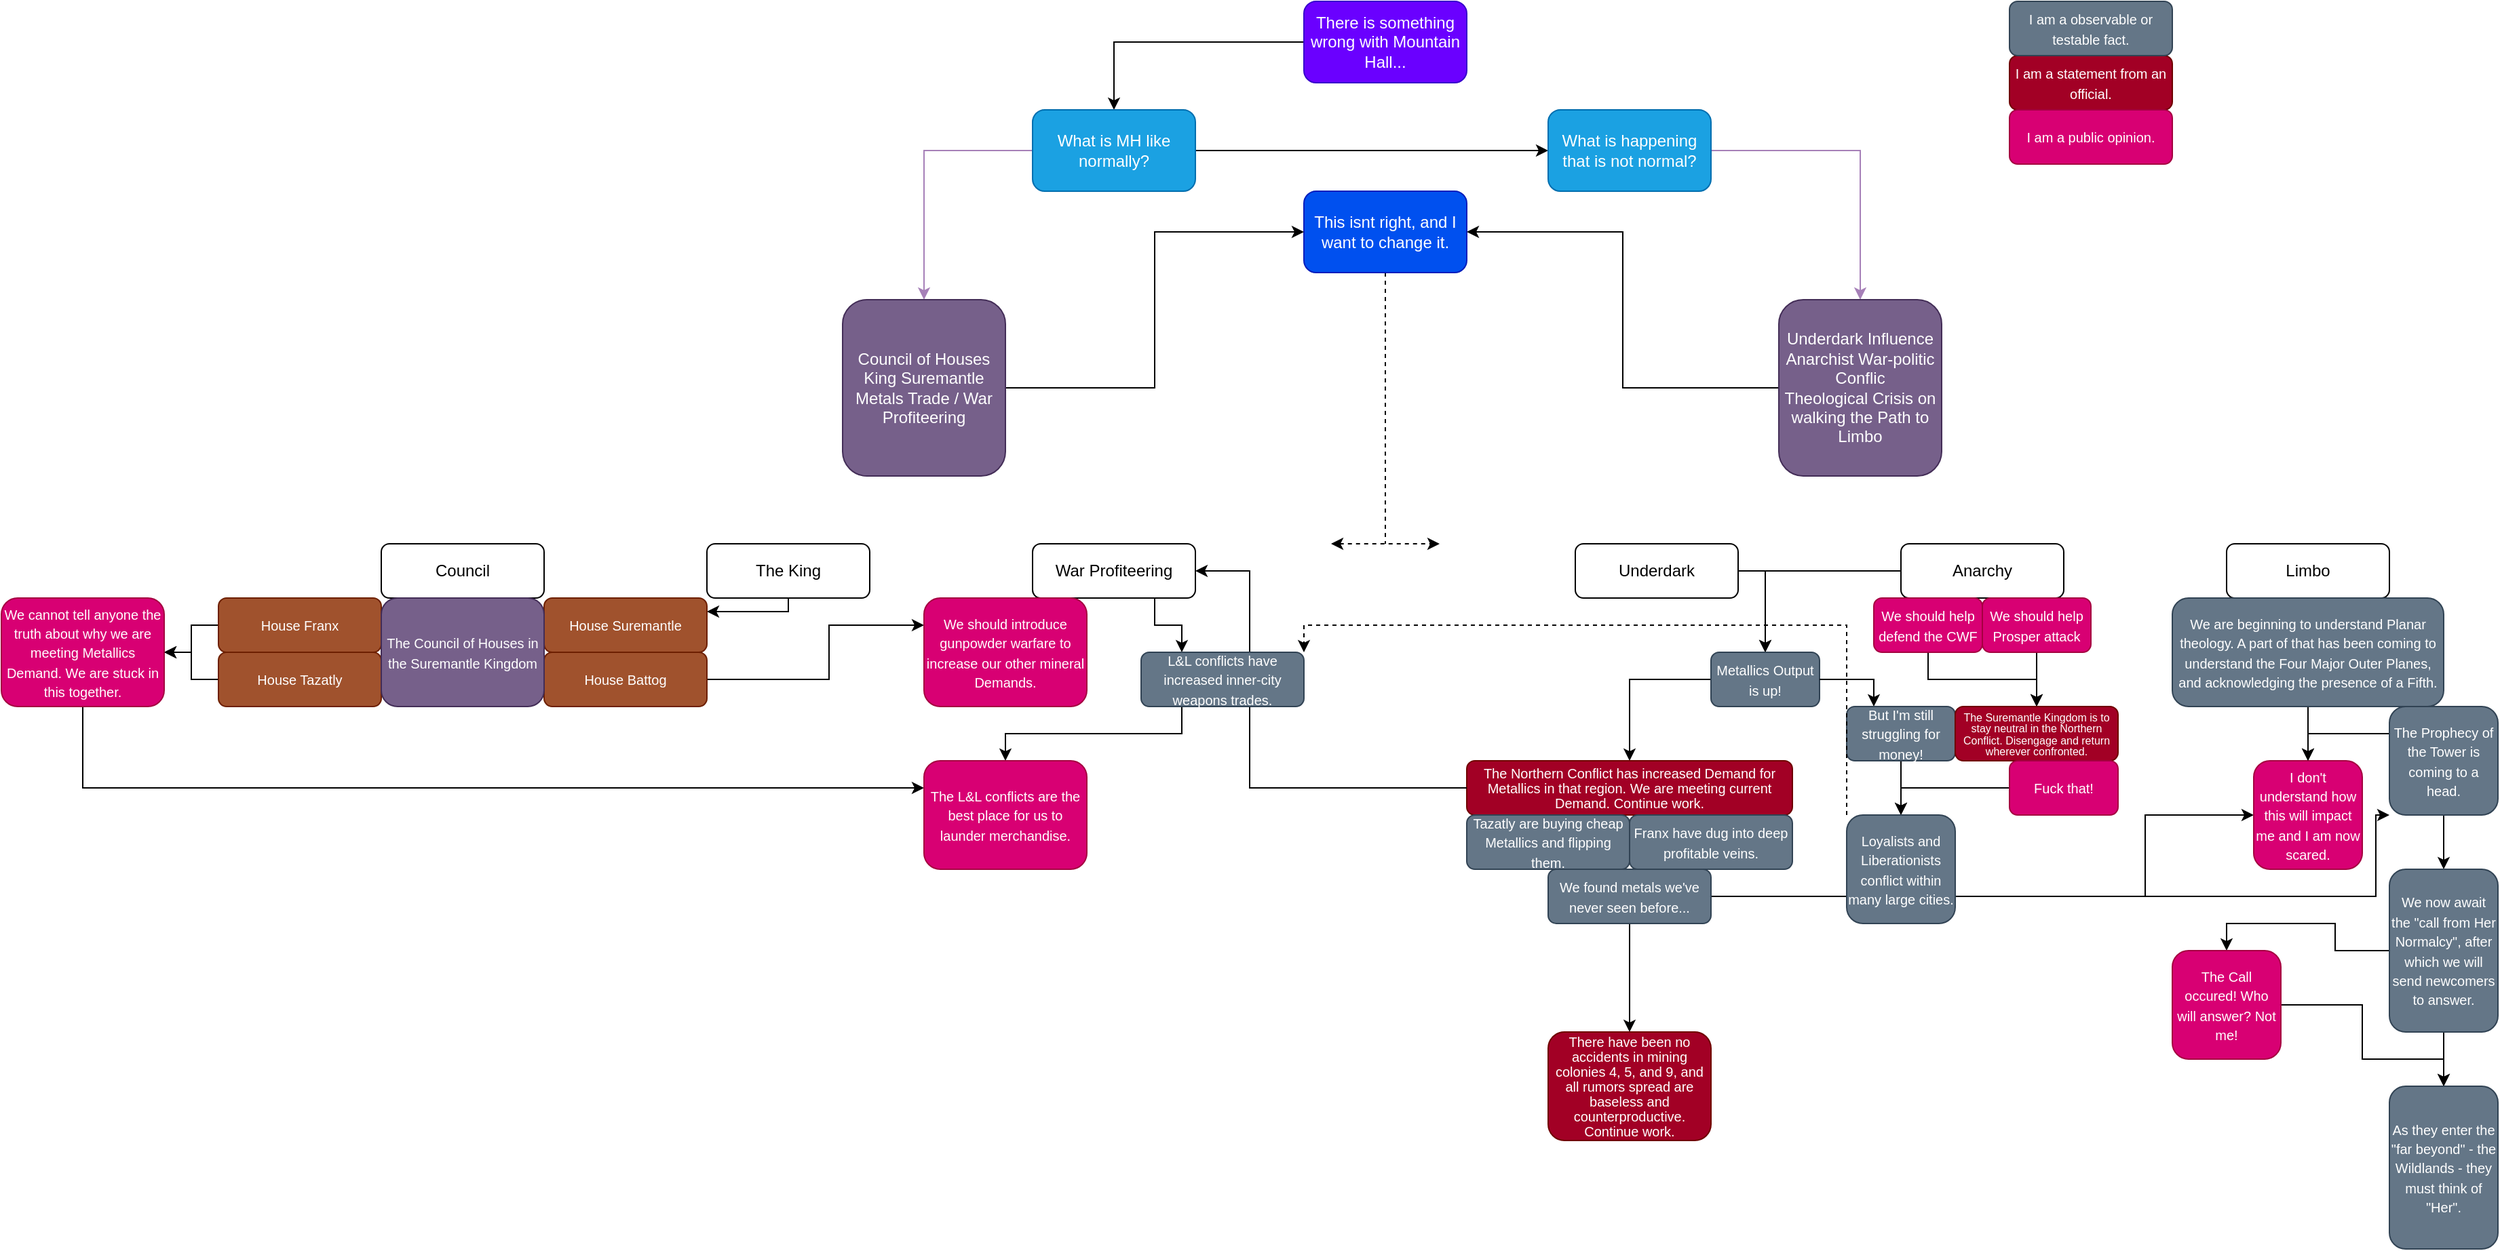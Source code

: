 <mxfile version="24.2.5" type="device">
  <diagram name="Page-1" id="ezWERZM7cqdSswIlB_YG">
    <mxGraphModel dx="2924" dy="1204" grid="1" gridSize="10" guides="1" tooltips="1" connect="1" arrows="1" fold="1" page="1" pageScale="1" pageWidth="850" pageHeight="1100" math="0" shadow="0">
      <root>
        <mxCell id="0" />
        <mxCell id="1" parent="0" />
        <mxCell id="E7TBdnryxwROGaCkr57B-79" style="edgeStyle=orthogonalEdgeStyle;rounded=0;orthogonalLoop=1;jettySize=auto;html=1;exitX=1;exitY=0.5;exitDx=0;exitDy=0;entryX=0;entryY=1;entryDx=0;entryDy=0;" edge="1" parent="1" source="E7TBdnryxwROGaCkr57B-67" target="E7TBdnryxwROGaCkr57B-73">
          <mxGeometry relative="1" as="geometry">
            <Array as="points">
              <mxPoint x="1150" y="700" />
              <mxPoint x="1150" y="640" />
            </Array>
          </mxGeometry>
        </mxCell>
        <mxCell id="E7TBdnryxwROGaCkr57B-72" style="edgeStyle=orthogonalEdgeStyle;rounded=0;orthogonalLoop=1;jettySize=auto;html=1;exitX=1;exitY=0.5;exitDx=0;exitDy=0;entryX=0;entryY=0.5;entryDx=0;entryDy=0;" edge="1" parent="1" source="E7TBdnryxwROGaCkr57B-67" target="E7TBdnryxwROGaCkr57B-70">
          <mxGeometry relative="1" as="geometry">
            <Array as="points">
              <mxPoint x="980" y="700" />
              <mxPoint x="980" y="640" />
            </Array>
          </mxGeometry>
        </mxCell>
        <mxCell id="E7TBdnryxwROGaCkr57B-3" style="edgeStyle=orthogonalEdgeStyle;rounded=0;orthogonalLoop=1;jettySize=auto;html=1;exitX=0;exitY=0.5;exitDx=0;exitDy=0;entryX=0.5;entryY=0;entryDx=0;entryDy=0;" edge="1" parent="1" source="E7TBdnryxwROGaCkr57B-1" target="E7TBdnryxwROGaCkr57B-2">
          <mxGeometry relative="1" as="geometry" />
        </mxCell>
        <mxCell id="E7TBdnryxwROGaCkr57B-1" value="There is something wrong with Mountain Hall..." style="rounded=1;whiteSpace=wrap;html=1;fillColor=#6a00ff;fontColor=#ffffff;strokeColor=#3700CC;" vertex="1" parent="1">
          <mxGeometry x="360" y="40" width="120" height="60" as="geometry" />
        </mxCell>
        <mxCell id="E7TBdnryxwROGaCkr57B-10" value="" style="edgeStyle=orthogonalEdgeStyle;rounded=0;orthogonalLoop=1;jettySize=auto;html=1;strokeColor=#A680B8;" edge="1" parent="1" source="E7TBdnryxwROGaCkr57B-2" target="E7TBdnryxwROGaCkr57B-9">
          <mxGeometry relative="1" as="geometry" />
        </mxCell>
        <mxCell id="E7TBdnryxwROGaCkr57B-21" style="edgeStyle=orthogonalEdgeStyle;rounded=0;orthogonalLoop=1;jettySize=auto;html=1;exitX=1;exitY=0.5;exitDx=0;exitDy=0;entryX=0;entryY=0.5;entryDx=0;entryDy=0;" edge="1" parent="1" source="E7TBdnryxwROGaCkr57B-2" target="E7TBdnryxwROGaCkr57B-4">
          <mxGeometry relative="1" as="geometry" />
        </mxCell>
        <mxCell id="E7TBdnryxwROGaCkr57B-2" value="What is MH like normally?" style="rounded=1;whiteSpace=wrap;html=1;fillColor=#1ba1e2;fontColor=#ffffff;strokeColor=#006EAF;" vertex="1" parent="1">
          <mxGeometry x="160" y="120" width="120" height="60" as="geometry" />
        </mxCell>
        <mxCell id="E7TBdnryxwROGaCkr57B-18" style="edgeStyle=orthogonalEdgeStyle;rounded=0;orthogonalLoop=1;jettySize=auto;html=1;exitX=1;exitY=0.5;exitDx=0;exitDy=0;entryX=0.5;entryY=0;entryDx=0;entryDy=0;strokeColor=#A680B8;" edge="1" parent="1" source="E7TBdnryxwROGaCkr57B-4" target="E7TBdnryxwROGaCkr57B-15">
          <mxGeometry relative="1" as="geometry">
            <mxPoint x="220" y="400" as="targetPoint" />
          </mxGeometry>
        </mxCell>
        <mxCell id="E7TBdnryxwROGaCkr57B-4" value="What is happening that is not normal?" style="rounded=1;whiteSpace=wrap;html=1;fillColor=#1ba1e2;fontColor=#ffffff;strokeColor=#006EAF;" vertex="1" parent="1">
          <mxGeometry x="540" y="120" width="120" height="60" as="geometry" />
        </mxCell>
        <mxCell id="E7TBdnryxwROGaCkr57B-30" style="edgeStyle=orthogonalEdgeStyle;rounded=0;orthogonalLoop=1;jettySize=auto;html=1;exitX=0.5;exitY=1;exitDx=0;exitDy=0;endArrow=none;endFill=0;dashed=1;" edge="1" parent="1" source="E7TBdnryxwROGaCkr57B-6">
          <mxGeometry relative="1" as="geometry">
            <mxPoint x="420" y="440" as="targetPoint" />
          </mxGeometry>
        </mxCell>
        <mxCell id="E7TBdnryxwROGaCkr57B-6" value="This isnt right, and I want to change it." style="rounded=1;whiteSpace=wrap;html=1;fillColor=#0050ef;fontColor=#ffffff;strokeColor=#001DBC;" vertex="1" parent="1">
          <mxGeometry x="360" y="180" width="120" height="60" as="geometry" />
        </mxCell>
        <mxCell id="E7TBdnryxwROGaCkr57B-22" style="edgeStyle=orthogonalEdgeStyle;rounded=0;orthogonalLoop=1;jettySize=auto;html=1;exitX=1;exitY=0.5;exitDx=0;exitDy=0;entryX=0;entryY=0.5;entryDx=0;entryDy=0;" edge="1" parent="1" source="E7TBdnryxwROGaCkr57B-9" target="E7TBdnryxwROGaCkr57B-6">
          <mxGeometry relative="1" as="geometry" />
        </mxCell>
        <mxCell id="E7TBdnryxwROGaCkr57B-9" value="Council of Houses&lt;div&gt;King Suremantle&lt;/div&gt;&lt;div&gt;Metals Trade / War Profiteering&lt;/div&gt;" style="rounded=1;whiteSpace=wrap;html=1;fillColor=#76608a;fontColor=#ffffff;strokeColor=#432D57;" vertex="1" parent="1">
          <mxGeometry x="20" y="260" width="120" height="130" as="geometry" />
        </mxCell>
        <mxCell id="E7TBdnryxwROGaCkr57B-23" style="edgeStyle=orthogonalEdgeStyle;rounded=0;orthogonalLoop=1;jettySize=auto;html=1;exitX=0;exitY=0.5;exitDx=0;exitDy=0;entryX=1;entryY=0.5;entryDx=0;entryDy=0;" edge="1" parent="1" source="E7TBdnryxwROGaCkr57B-15" target="E7TBdnryxwROGaCkr57B-6">
          <mxGeometry relative="1" as="geometry" />
        </mxCell>
        <mxCell id="E7TBdnryxwROGaCkr57B-15" value="Underdark Influence&lt;div&gt;Anarchist War-politic Conflic&lt;br&gt;&lt;div&gt;Theological Crisis on walking the Path to Limbo&lt;/div&gt;&lt;/div&gt;" style="rounded=1;whiteSpace=wrap;html=1;fillColor=#76608a;fontColor=#ffffff;strokeColor=#432D57;" vertex="1" parent="1">
          <mxGeometry x="710" y="260" width="120" height="130" as="geometry" />
        </mxCell>
        <mxCell id="E7TBdnryxwROGaCkr57B-24" value="Council" style="rounded=1;whiteSpace=wrap;html=1;" vertex="1" parent="1">
          <mxGeometry x="-320" y="440" width="120" height="40" as="geometry" />
        </mxCell>
        <mxCell id="E7TBdnryxwROGaCkr57B-98" style="edgeStyle=orthogonalEdgeStyle;rounded=0;orthogonalLoop=1;jettySize=auto;html=1;exitX=0.5;exitY=1;exitDx=0;exitDy=0;entryX=1;entryY=0.25;entryDx=0;entryDy=0;" edge="1" parent="1" source="E7TBdnryxwROGaCkr57B-25" target="E7TBdnryxwROGaCkr57B-41">
          <mxGeometry relative="1" as="geometry">
            <Array as="points">
              <mxPoint x="-20" y="490" />
            </Array>
          </mxGeometry>
        </mxCell>
        <mxCell id="E7TBdnryxwROGaCkr57B-25" value="The King" style="rounded=1;whiteSpace=wrap;html=1;" vertex="1" parent="1">
          <mxGeometry x="-80" y="440" width="120" height="40" as="geometry" />
        </mxCell>
        <mxCell id="E7TBdnryxwROGaCkr57B-96" style="edgeStyle=orthogonalEdgeStyle;rounded=0;orthogonalLoop=1;jettySize=auto;html=1;exitX=0.75;exitY=1;exitDx=0;exitDy=0;entryX=0.25;entryY=0;entryDx=0;entryDy=0;" edge="1" parent="1" source="E7TBdnryxwROGaCkr57B-26" target="E7TBdnryxwROGaCkr57B-94">
          <mxGeometry relative="1" as="geometry" />
        </mxCell>
        <mxCell id="E7TBdnryxwROGaCkr57B-26" value="War Profiteering" style="rounded=1;whiteSpace=wrap;html=1;" vertex="1" parent="1">
          <mxGeometry x="160" y="440" width="120" height="40" as="geometry" />
        </mxCell>
        <mxCell id="E7TBdnryxwROGaCkr57B-36" style="edgeStyle=orthogonalEdgeStyle;rounded=0;orthogonalLoop=1;jettySize=auto;html=1;exitX=1;exitY=0.5;exitDx=0;exitDy=0;entryX=0.5;entryY=0;entryDx=0;entryDy=0;" edge="1" parent="1" source="E7TBdnryxwROGaCkr57B-27" target="E7TBdnryxwROGaCkr57B-33">
          <mxGeometry relative="1" as="geometry" />
        </mxCell>
        <mxCell id="E7TBdnryxwROGaCkr57B-27" value="Underdark" style="rounded=1;whiteSpace=wrap;html=1;" vertex="1" parent="1">
          <mxGeometry x="560" y="440" width="120" height="40" as="geometry" />
        </mxCell>
        <mxCell id="E7TBdnryxwROGaCkr57B-37" style="edgeStyle=orthogonalEdgeStyle;rounded=0;orthogonalLoop=1;jettySize=auto;html=1;exitX=0;exitY=0.5;exitDx=0;exitDy=0;entryX=0.5;entryY=0;entryDx=0;entryDy=0;" edge="1" parent="1" source="E7TBdnryxwROGaCkr57B-28" target="E7TBdnryxwROGaCkr57B-33">
          <mxGeometry relative="1" as="geometry" />
        </mxCell>
        <mxCell id="E7TBdnryxwROGaCkr57B-28" value="Anarchy" style="rounded=1;whiteSpace=wrap;html=1;" vertex="1" parent="1">
          <mxGeometry x="800" y="440" width="120" height="40" as="geometry" />
        </mxCell>
        <mxCell id="E7TBdnryxwROGaCkr57B-29" value="Limbo" style="rounded=1;whiteSpace=wrap;html=1;" vertex="1" parent="1">
          <mxGeometry x="1040" y="440" width="120" height="40" as="geometry" />
        </mxCell>
        <mxCell id="E7TBdnryxwROGaCkr57B-31" value="" style="endArrow=classic;html=1;rounded=0;startArrow=classic;startFill=1;endFill=1;dashed=1;" edge="1" parent="1">
          <mxGeometry width="50" height="50" relative="1" as="geometry">
            <mxPoint x="380" y="440" as="sourcePoint" />
            <mxPoint x="460" y="440" as="targetPoint" />
          </mxGeometry>
        </mxCell>
        <mxCell id="E7TBdnryxwROGaCkr57B-53" style="edgeStyle=orthogonalEdgeStyle;rounded=0;orthogonalLoop=1;jettySize=auto;html=1;exitX=0;exitY=0.5;exitDx=0;exitDy=0;entryX=0.5;entryY=0;entryDx=0;entryDy=0;" edge="1" parent="1" source="E7TBdnryxwROGaCkr57B-33" target="E7TBdnryxwROGaCkr57B-34">
          <mxGeometry relative="1" as="geometry" />
        </mxCell>
        <mxCell id="E7TBdnryxwROGaCkr57B-33" value="&lt;font style=&quot;font-size: 10px;&quot;&gt;Metallics Output is up!&lt;/font&gt;" style="rounded=1;whiteSpace=wrap;html=1;fillColor=#647687;fontColor=#ffffff;strokeColor=#314354;" vertex="1" parent="1">
          <mxGeometry x="660" y="520" width="80" height="40" as="geometry" />
        </mxCell>
        <mxCell id="E7TBdnryxwROGaCkr57B-52" style="edgeStyle=orthogonalEdgeStyle;rounded=0;orthogonalLoop=1;jettySize=auto;html=1;exitX=1;exitY=0.5;exitDx=0;exitDy=0;entryX=0.25;entryY=0;entryDx=0;entryDy=0;" edge="1" parent="1" source="E7TBdnryxwROGaCkr57B-33" target="E7TBdnryxwROGaCkr57B-49">
          <mxGeometry relative="1" as="geometry" />
        </mxCell>
        <mxCell id="E7TBdnryxwROGaCkr57B-34" value="&lt;p style=&quot;line-height: 92%;&quot;&gt;&lt;font style=&quot;font-size: 10px;&quot;&gt;The Northern Conflict has increased Demand for Metallics in that region. We are meeting current Demand. Continue work.&lt;/font&gt;&lt;/p&gt;" style="rounded=1;whiteSpace=wrap;html=1;fillColor=#a20025;fontColor=#ffffff;strokeColor=#6F0000;" vertex="1" parent="1">
          <mxGeometry x="480" y="600" width="240" height="40" as="geometry" />
        </mxCell>
        <mxCell id="E7TBdnryxwROGaCkr57B-38" value="&lt;font style=&quot;font-size: 10px;&quot;&gt;I am a statement from an official.&lt;/font&gt;" style="rounded=1;whiteSpace=wrap;html=1;fillColor=#a20025;fontColor=#ffffff;strokeColor=#6F0000;" vertex="1" parent="1">
          <mxGeometry x="880" y="80" width="120" height="40" as="geometry" />
        </mxCell>
        <mxCell id="E7TBdnryxwROGaCkr57B-39" value="&lt;font style=&quot;font-size: 10px;&quot;&gt;I am a observable or testable fact.&lt;/font&gt;" style="rounded=1;whiteSpace=wrap;html=1;fillColor=#647687;fontColor=#ffffff;strokeColor=#314354;" vertex="1" parent="1">
          <mxGeometry x="880" y="40" width="120" height="40" as="geometry" />
        </mxCell>
        <mxCell id="E7TBdnryxwROGaCkr57B-40" value="&lt;font style=&quot;font-size: 10px;&quot;&gt;Franx have dug into deep profitable veins.&lt;/font&gt;" style="rounded=1;whiteSpace=wrap;html=1;fillColor=#647687;fontColor=#ffffff;strokeColor=#314354;" vertex="1" parent="1">
          <mxGeometry x="600" y="640" width="120" height="40" as="geometry" />
        </mxCell>
        <mxCell id="E7TBdnryxwROGaCkr57B-41" value="&lt;font style=&quot;font-size: 10px;&quot;&gt;House Suremantle&lt;/font&gt;" style="rounded=1;whiteSpace=wrap;html=1;fillColor=#a0522d;fontColor=#ffffff;strokeColor=#6D1F00;" vertex="1" parent="1">
          <mxGeometry x="-200" y="480" width="120" height="40" as="geometry" />
        </mxCell>
        <mxCell id="E7TBdnryxwROGaCkr57B-90" style="edgeStyle=orthogonalEdgeStyle;rounded=0;orthogonalLoop=1;jettySize=auto;html=1;exitX=0;exitY=0.5;exitDx=0;exitDy=0;entryX=1;entryY=0.5;entryDx=0;entryDy=0;" edge="1" parent="1" source="E7TBdnryxwROGaCkr57B-42" target="E7TBdnryxwROGaCkr57B-89">
          <mxGeometry relative="1" as="geometry" />
        </mxCell>
        <mxCell id="E7TBdnryxwROGaCkr57B-42" value="&lt;font style=&quot;font-size: 10px;&quot;&gt;House Tazatly&lt;/font&gt;" style="rounded=1;whiteSpace=wrap;html=1;fillColor=#a0522d;fontColor=#ffffff;strokeColor=#6D1F00;" vertex="1" parent="1">
          <mxGeometry x="-440" y="520" width="120" height="40" as="geometry" />
        </mxCell>
        <mxCell id="E7TBdnryxwROGaCkr57B-91" style="edgeStyle=orthogonalEdgeStyle;rounded=0;orthogonalLoop=1;jettySize=auto;html=1;exitX=0;exitY=0.5;exitDx=0;exitDy=0;entryX=1;entryY=0.5;entryDx=0;entryDy=0;" edge="1" parent="1" source="E7TBdnryxwROGaCkr57B-43" target="E7TBdnryxwROGaCkr57B-89">
          <mxGeometry relative="1" as="geometry">
            <mxPoint x="-460" y="500" as="targetPoint" />
          </mxGeometry>
        </mxCell>
        <mxCell id="E7TBdnryxwROGaCkr57B-43" value="&lt;font style=&quot;font-size: 10px;&quot;&gt;House Franx&lt;/font&gt;" style="rounded=1;whiteSpace=wrap;html=1;fillColor=#a0522d;fontColor=#ffffff;strokeColor=#6D1F00;" vertex="1" parent="1">
          <mxGeometry x="-440" y="480" width="120" height="40" as="geometry" />
        </mxCell>
        <mxCell id="E7TBdnryxwROGaCkr57B-95" style="edgeStyle=orthogonalEdgeStyle;rounded=0;orthogonalLoop=1;jettySize=auto;html=1;exitX=1;exitY=0.5;exitDx=0;exitDy=0;entryX=0;entryY=0.25;entryDx=0;entryDy=0;" edge="1" parent="1" source="E7TBdnryxwROGaCkr57B-44" target="E7TBdnryxwROGaCkr57B-92">
          <mxGeometry relative="1" as="geometry">
            <Array as="points">
              <mxPoint x="10" y="540" />
              <mxPoint x="10" y="500" />
            </Array>
          </mxGeometry>
        </mxCell>
        <mxCell id="E7TBdnryxwROGaCkr57B-44" value="&lt;font style=&quot;font-size: 10px;&quot;&gt;House Battog&lt;/font&gt;" style="rounded=1;whiteSpace=wrap;html=1;fillColor=#a0522d;fontColor=#ffffff;strokeColor=#6D1F00;" vertex="1" parent="1">
          <mxGeometry x="-200" y="520" width="120" height="40" as="geometry" />
        </mxCell>
        <mxCell id="E7TBdnryxwROGaCkr57B-46" value="&lt;font style=&quot;font-size: 10px;&quot;&gt;Tazatly are buying cheap Metallics and flipping them.&lt;/font&gt;" style="rounded=1;whiteSpace=wrap;html=1;fillColor=#647687;fontColor=#ffffff;strokeColor=#314354;" vertex="1" parent="1">
          <mxGeometry x="480" y="640" width="120" height="40" as="geometry" />
        </mxCell>
        <mxCell id="E7TBdnryxwROGaCkr57B-65" style="edgeStyle=orthogonalEdgeStyle;rounded=0;orthogonalLoop=1;jettySize=auto;html=1;exitX=0.5;exitY=1;exitDx=0;exitDy=0;entryX=0.5;entryY=0;entryDx=0;entryDy=0;" edge="1" parent="1" source="E7TBdnryxwROGaCkr57B-49" target="E7TBdnryxwROGaCkr57B-62">
          <mxGeometry relative="1" as="geometry" />
        </mxCell>
        <mxCell id="E7TBdnryxwROGaCkr57B-49" value="&lt;font style=&quot;font-size: 10px;&quot;&gt;But I&#39;m still struggling for money!&lt;/font&gt;" style="rounded=1;whiteSpace=wrap;html=1;fillColor=#647687;fontColor=#ffffff;strokeColor=#314354;" vertex="1" parent="1">
          <mxGeometry x="760" y="560" width="80" height="40" as="geometry" />
        </mxCell>
        <mxCell id="E7TBdnryxwROGaCkr57B-54" value="&lt;font style=&quot;font-size: 10px;&quot;&gt;The Council of Houses in the Suremantle Kingdom&lt;/font&gt;" style="rounded=1;whiteSpace=wrap;html=1;fillColor=#76608a;fontColor=#ffffff;strokeColor=#432D57;" vertex="1" parent="1">
          <mxGeometry x="-320" y="480" width="120" height="80" as="geometry" />
        </mxCell>
        <mxCell id="E7TBdnryxwROGaCkr57B-59" style="edgeStyle=orthogonalEdgeStyle;rounded=0;orthogonalLoop=1;jettySize=auto;html=1;exitX=0.5;exitY=1;exitDx=0;exitDy=0;entryX=0.5;entryY=0;entryDx=0;entryDy=0;" edge="1" parent="1" source="E7TBdnryxwROGaCkr57B-55" target="E7TBdnryxwROGaCkr57B-58">
          <mxGeometry relative="1" as="geometry" />
        </mxCell>
        <mxCell id="E7TBdnryxwROGaCkr57B-55" value="&lt;font style=&quot;font-size: 10px;&quot;&gt;We should help defend the CWF&lt;/font&gt;" style="rounded=1;whiteSpace=wrap;html=1;fillColor=#d80073;fontColor=#ffffff;strokeColor=#A50040;" vertex="1" parent="1">
          <mxGeometry x="780" y="480" width="80" height="40" as="geometry" />
        </mxCell>
        <mxCell id="E7TBdnryxwROGaCkr57B-60" style="edgeStyle=orthogonalEdgeStyle;rounded=0;orthogonalLoop=1;jettySize=auto;html=1;exitX=0.5;exitY=1;exitDx=0;exitDy=0;entryX=0.5;entryY=0;entryDx=0;entryDy=0;" edge="1" parent="1" source="E7TBdnryxwROGaCkr57B-56" target="E7TBdnryxwROGaCkr57B-58">
          <mxGeometry relative="1" as="geometry">
            <mxPoint x="900" y="560" as="targetPoint" />
          </mxGeometry>
        </mxCell>
        <mxCell id="E7TBdnryxwROGaCkr57B-56" value="&lt;font style=&quot;font-size: 10px;&quot;&gt;We should help Prosper attack&lt;/font&gt;" style="rounded=1;whiteSpace=wrap;html=1;fillColor=#d80073;fontColor=#ffffff;strokeColor=#A50040;" vertex="1" parent="1">
          <mxGeometry x="860" y="480" width="80" height="40" as="geometry" />
        </mxCell>
        <mxCell id="E7TBdnryxwROGaCkr57B-57" value="&lt;font style=&quot;font-size: 10px;&quot;&gt;I am a public opinion.&lt;/font&gt;" style="rounded=1;whiteSpace=wrap;html=1;fillColor=#d80073;fontColor=#ffffff;strokeColor=#A50040;" vertex="1" parent="1">
          <mxGeometry x="880" y="120" width="120" height="40" as="geometry" />
        </mxCell>
        <mxCell id="E7TBdnryxwROGaCkr57B-58" value="&lt;p style=&quot;line-height: 60%;&quot;&gt;&lt;font style=&quot;font-size: 8px;&quot;&gt;The Suremantle Kingdom is to stay neutral in the Northern Conflict. Disengage and return wherever confronted.&lt;/font&gt;&lt;/p&gt;" style="rounded=1;whiteSpace=wrap;html=1;fillColor=#a20025;fontColor=#ffffff;strokeColor=#6F0000;" vertex="1" parent="1">
          <mxGeometry x="840" y="560" width="120" height="40" as="geometry" />
        </mxCell>
        <mxCell id="E7TBdnryxwROGaCkr57B-66" style="edgeStyle=orthogonalEdgeStyle;rounded=0;orthogonalLoop=1;jettySize=auto;html=1;exitX=0;exitY=0.5;exitDx=0;exitDy=0;entryX=0.5;entryY=0;entryDx=0;entryDy=0;" edge="1" parent="1" source="E7TBdnryxwROGaCkr57B-61" target="E7TBdnryxwROGaCkr57B-62">
          <mxGeometry relative="1" as="geometry" />
        </mxCell>
        <mxCell id="E7TBdnryxwROGaCkr57B-61" value="&lt;font style=&quot;font-size: 10px;&quot;&gt;Fuck that!&lt;/font&gt;" style="rounded=1;whiteSpace=wrap;html=1;fillColor=#d80073;fontColor=#ffffff;strokeColor=#A50040;" vertex="1" parent="1">
          <mxGeometry x="880" y="600" width="80" height="40" as="geometry" />
        </mxCell>
        <mxCell id="E7TBdnryxwROGaCkr57B-97" style="edgeStyle=orthogonalEdgeStyle;rounded=0;orthogonalLoop=1;jettySize=auto;html=1;exitX=0;exitY=0;exitDx=0;exitDy=0;entryX=1;entryY=0;entryDx=0;entryDy=0;dashed=1;" edge="1" parent="1" source="E7TBdnryxwROGaCkr57B-62" target="E7TBdnryxwROGaCkr57B-94">
          <mxGeometry relative="1" as="geometry" />
        </mxCell>
        <mxCell id="E7TBdnryxwROGaCkr57B-62" value="&lt;span style=&quot;font-size: 10px;&quot;&gt;Loyalists and Liberationists conflict within many large cities.&lt;/span&gt;" style="rounded=1;whiteSpace=wrap;html=1;fillColor=#647687;fontColor=#ffffff;strokeColor=#314354;" vertex="1" parent="1">
          <mxGeometry x="760" y="640" width="80" height="80" as="geometry" />
        </mxCell>
        <mxCell id="E7TBdnryxwROGaCkr57B-85" style="edgeStyle=orthogonalEdgeStyle;rounded=0;orthogonalLoop=1;jettySize=auto;html=1;exitX=0.5;exitY=1;exitDx=0;exitDy=0;" edge="1" parent="1" source="E7TBdnryxwROGaCkr57B-67">
          <mxGeometry relative="1" as="geometry">
            <mxPoint x="600" y="800" as="targetPoint" />
          </mxGeometry>
        </mxCell>
        <mxCell id="E7TBdnryxwROGaCkr57B-67" value="&lt;span style=&quot;font-size: 10px;&quot;&gt;We found metals we&#39;ve never seen before...&lt;/span&gt;" style="rounded=1;whiteSpace=wrap;html=1;fillColor=#647687;fontColor=#ffffff;strokeColor=#314354;" vertex="1" parent="1">
          <mxGeometry x="540" y="680" width="120" height="40" as="geometry" />
        </mxCell>
        <mxCell id="E7TBdnryxwROGaCkr57B-71" style="edgeStyle=orthogonalEdgeStyle;rounded=0;orthogonalLoop=1;jettySize=auto;html=1;exitX=0.5;exitY=1;exitDx=0;exitDy=0;entryX=0.5;entryY=0;entryDx=0;entryDy=0;" edge="1" parent="1" source="E7TBdnryxwROGaCkr57B-68" target="E7TBdnryxwROGaCkr57B-70">
          <mxGeometry relative="1" as="geometry" />
        </mxCell>
        <mxCell id="E7TBdnryxwROGaCkr57B-68" value="&lt;font style=&quot;font-size: 10px;&quot;&gt;We are beginning to understand Planar theology. A part of that has been coming to understand the Four Major Outer Planes, and acknowledging the presence of a Fifth.&lt;/font&gt;" style="rounded=1;whiteSpace=wrap;html=1;fillColor=#647687;fontColor=#ffffff;strokeColor=#314354;" vertex="1" parent="1">
          <mxGeometry x="1000" y="480" width="200" height="80" as="geometry" />
        </mxCell>
        <mxCell id="E7TBdnryxwROGaCkr57B-70" value="&lt;font style=&quot;font-size: 10px;&quot;&gt;I don&#39;t understand how this will impact me and I am now scared.&lt;/font&gt;" style="rounded=1;whiteSpace=wrap;html=1;fillColor=#d80073;fontColor=#ffffff;strokeColor=#A50040;" vertex="1" parent="1">
          <mxGeometry x="1060" y="600" width="80" height="80" as="geometry" />
        </mxCell>
        <mxCell id="E7TBdnryxwROGaCkr57B-74" style="edgeStyle=orthogonalEdgeStyle;rounded=0;orthogonalLoop=1;jettySize=auto;html=1;exitX=0;exitY=0.25;exitDx=0;exitDy=0;entryX=0.5;entryY=0;entryDx=0;entryDy=0;" edge="1" parent="1" source="E7TBdnryxwROGaCkr57B-73" target="E7TBdnryxwROGaCkr57B-70">
          <mxGeometry relative="1" as="geometry" />
        </mxCell>
        <mxCell id="E7TBdnryxwROGaCkr57B-76" style="edgeStyle=orthogonalEdgeStyle;rounded=0;orthogonalLoop=1;jettySize=auto;html=1;exitX=0.5;exitY=1;exitDx=0;exitDy=0;entryX=0.5;entryY=0;entryDx=0;entryDy=0;" edge="1" parent="1" source="E7TBdnryxwROGaCkr57B-73" target="E7TBdnryxwROGaCkr57B-75">
          <mxGeometry relative="1" as="geometry" />
        </mxCell>
        <mxCell id="E7TBdnryxwROGaCkr57B-73" value="&lt;font style=&quot;font-size: 10px;&quot;&gt;The Prophecy of the Tower is coming to a head.&lt;/font&gt;" style="rounded=1;whiteSpace=wrap;html=1;fillColor=#647687;fontColor=#ffffff;strokeColor=#314354;" vertex="1" parent="1">
          <mxGeometry x="1160" y="560" width="80" height="80" as="geometry" />
        </mxCell>
        <mxCell id="E7TBdnryxwROGaCkr57B-81" style="edgeStyle=orthogonalEdgeStyle;rounded=0;orthogonalLoop=1;jettySize=auto;html=1;exitX=0;exitY=0.5;exitDx=0;exitDy=0;entryX=0.5;entryY=0;entryDx=0;entryDy=0;" edge="1" parent="1" source="E7TBdnryxwROGaCkr57B-75" target="E7TBdnryxwROGaCkr57B-80">
          <mxGeometry relative="1" as="geometry" />
        </mxCell>
        <mxCell id="E7TBdnryxwROGaCkr57B-83" style="edgeStyle=orthogonalEdgeStyle;rounded=0;orthogonalLoop=1;jettySize=auto;html=1;exitX=0.5;exitY=1;exitDx=0;exitDy=0;entryX=0.5;entryY=0;entryDx=0;entryDy=0;" edge="1" parent="1" source="E7TBdnryxwROGaCkr57B-75" target="E7TBdnryxwROGaCkr57B-82">
          <mxGeometry relative="1" as="geometry" />
        </mxCell>
        <mxCell id="E7TBdnryxwROGaCkr57B-75" value="&lt;font style=&quot;font-size: 10px;&quot;&gt;We now await the &quot;call from Her Normalcy&quot;, after which we will send newcomers to answer.&lt;/font&gt;" style="rounded=1;whiteSpace=wrap;html=1;fillColor=#647687;fontColor=#ffffff;strokeColor=#314354;" vertex="1" parent="1">
          <mxGeometry x="1160" y="680" width="80" height="120" as="geometry" />
        </mxCell>
        <mxCell id="E7TBdnryxwROGaCkr57B-78" style="edgeStyle=orthogonalEdgeStyle;rounded=0;orthogonalLoop=1;jettySize=auto;html=1;exitX=0;exitY=0.5;exitDx=0;exitDy=0;entryX=1;entryY=0.5;entryDx=0;entryDy=0;" edge="1" parent="1" source="E7TBdnryxwROGaCkr57B-34" target="E7TBdnryxwROGaCkr57B-26">
          <mxGeometry relative="1" as="geometry">
            <Array as="points">
              <mxPoint x="320" y="620" />
              <mxPoint x="320" y="460" />
            </Array>
          </mxGeometry>
        </mxCell>
        <mxCell id="E7TBdnryxwROGaCkr57B-84" style="edgeStyle=orthogonalEdgeStyle;rounded=0;orthogonalLoop=1;jettySize=auto;html=1;exitX=1;exitY=0.5;exitDx=0;exitDy=0;entryX=0.5;entryY=0;entryDx=0;entryDy=0;" edge="1" parent="1" source="E7TBdnryxwROGaCkr57B-80" target="E7TBdnryxwROGaCkr57B-82">
          <mxGeometry relative="1" as="geometry">
            <Array as="points">
              <mxPoint x="1140" y="780" />
              <mxPoint x="1140" y="820" />
              <mxPoint x="1200" y="820" />
            </Array>
          </mxGeometry>
        </mxCell>
        <mxCell id="E7TBdnryxwROGaCkr57B-80" value="&lt;font style=&quot;font-size: 10px;&quot;&gt;The Call occured! Who will answer? Not me!&lt;/font&gt;" style="rounded=1;whiteSpace=wrap;html=1;fillColor=#d80073;fontColor=#ffffff;strokeColor=#A50040;" vertex="1" parent="1">
          <mxGeometry x="1000" y="740" width="80" height="80" as="geometry" />
        </mxCell>
        <mxCell id="E7TBdnryxwROGaCkr57B-82" value="&lt;font style=&quot;font-size: 10px;&quot;&gt;As they enter the &quot;far beyond&quot; - the Wildlands - they must think of &quot;Her&quot;.&lt;/font&gt;" style="rounded=1;whiteSpace=wrap;html=1;fillColor=#647687;fontColor=#ffffff;strokeColor=#314354;" vertex="1" parent="1">
          <mxGeometry x="1160" y="840" width="80" height="120" as="geometry" />
        </mxCell>
        <mxCell id="E7TBdnryxwROGaCkr57B-87" value="&lt;p style=&quot;line-height: 92%;&quot;&gt;&lt;font style=&quot;font-size: 10px;&quot;&gt;There have been no accidents in mining colonies 4, 5, and 9, and all rumors spread are baseless and counterproductive. Continue work.&lt;/font&gt;&lt;/p&gt;" style="rounded=1;whiteSpace=wrap;html=1;fillColor=#a20025;fontColor=#ffffff;strokeColor=#6F0000;" vertex="1" parent="1">
          <mxGeometry x="540" y="800" width="120" height="80" as="geometry" />
        </mxCell>
        <mxCell id="E7TBdnryxwROGaCkr57B-100" style="edgeStyle=orthogonalEdgeStyle;rounded=0;orthogonalLoop=1;jettySize=auto;html=1;exitX=0.5;exitY=1;exitDx=0;exitDy=0;entryX=0;entryY=0.25;entryDx=0;entryDy=0;" edge="1" parent="1" source="E7TBdnryxwROGaCkr57B-89" target="E7TBdnryxwROGaCkr57B-99">
          <mxGeometry relative="1" as="geometry" />
        </mxCell>
        <mxCell id="E7TBdnryxwROGaCkr57B-89" value="&lt;font style=&quot;font-size: 10px;&quot;&gt;We cannot tell anyone the truth about why we are meeting Metallics Demand. We are stuck in this together.&lt;/font&gt;" style="rounded=1;whiteSpace=wrap;html=1;fillColor=#d80073;fontColor=#ffffff;strokeColor=#A50040;" vertex="1" parent="1">
          <mxGeometry x="-600" y="480" width="120" height="80" as="geometry" />
        </mxCell>
        <mxCell id="E7TBdnryxwROGaCkr57B-92" value="&lt;font style=&quot;font-size: 10px;&quot;&gt;We should introduce gunpowder warfare to increase our other mineral Demands.&lt;/font&gt;" style="rounded=1;whiteSpace=wrap;html=1;fillColor=#d80073;fontColor=#ffffff;strokeColor=#A50040;" vertex="1" parent="1">
          <mxGeometry x="80" y="480" width="120" height="80" as="geometry" />
        </mxCell>
        <mxCell id="E7TBdnryxwROGaCkr57B-101" style="edgeStyle=orthogonalEdgeStyle;rounded=0;orthogonalLoop=1;jettySize=auto;html=1;exitX=0.25;exitY=1;exitDx=0;exitDy=0;entryX=0.5;entryY=0;entryDx=0;entryDy=0;" edge="1" parent="1" source="E7TBdnryxwROGaCkr57B-94" target="E7TBdnryxwROGaCkr57B-99">
          <mxGeometry relative="1" as="geometry" />
        </mxCell>
        <mxCell id="E7TBdnryxwROGaCkr57B-94" value="&lt;font style=&quot;font-size: 10px;&quot;&gt;L&amp;amp;L conflicts have increased inner-city weapons trades.&lt;/font&gt;" style="rounded=1;whiteSpace=wrap;html=1;fillColor=#647687;fontColor=#ffffff;strokeColor=#314354;" vertex="1" parent="1">
          <mxGeometry x="240" y="520" width="120" height="40" as="geometry" />
        </mxCell>
        <mxCell id="E7TBdnryxwROGaCkr57B-99" value="&lt;font style=&quot;font-size: 10px;&quot;&gt;The L&amp;amp;L conflicts are the best place for us to launder merchandise.&lt;/font&gt;" style="rounded=1;whiteSpace=wrap;html=1;fillColor=#d80073;fontColor=#ffffff;strokeColor=#A50040;" vertex="1" parent="1">
          <mxGeometry x="80" y="600" width="120" height="80" as="geometry" />
        </mxCell>
      </root>
    </mxGraphModel>
  </diagram>
</mxfile>
